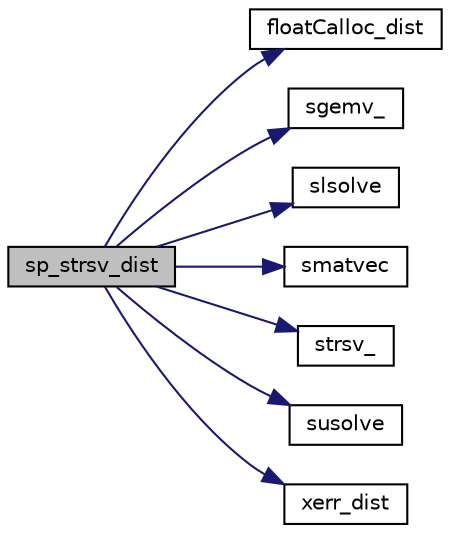 digraph "sp_strsv_dist"
{
 // LATEX_PDF_SIZE
  edge [fontname="Helvetica",fontsize="10",labelfontname="Helvetica",labelfontsize="10"];
  node [fontname="Helvetica",fontsize="10",shape=record];
  rankdir="LR";
  Node1 [label="sp_strsv_dist",height=0.2,width=0.4,color="black", fillcolor="grey75", style="filled", fontcolor="black",tooltip=" "];
  Node1 -> Node2 [color="midnightblue",fontsize="10",style="solid",fontname="Helvetica"];
  Node2 [label="floatCalloc_dist",height=0.2,width=0.4,color="black", fillcolor="white", style="filled",URL="$smemory__dist_8c.html#a985a8c66b20b90d25c0f87170d2ce7c5",tooltip=" "];
  Node1 -> Node3 [color="midnightblue",fontsize="10",style="solid",fontname="Helvetica"];
  Node3 [label="sgemv_",height=0.2,width=0.4,color="black", fillcolor="white", style="filled",URL="$superlu__sdefs_8h.html#a469faca416398a16291f0a13bd9b2591",tooltip=" "];
  Node1 -> Node4 [color="midnightblue",fontsize="10",style="solid",fontname="Helvetica"];
  Node4 [label="slsolve",height=0.2,width=0.4,color="black", fillcolor="white", style="filled",URL="$ssp__blas2__dist_8c.html#aa8bbeb2abbd5a10ac13fa9b48504691c",tooltip=" "];
  Node1 -> Node5 [color="midnightblue",fontsize="10",style="solid",fontname="Helvetica"];
  Node5 [label="smatvec",height=0.2,width=0.4,color="black", fillcolor="white", style="filled",URL="$ssp__blas2__dist_8c.html#ab452e957171a4d0d9cfe6abb3d8a950c",tooltip=" "];
  Node1 -> Node6 [color="midnightblue",fontsize="10",style="solid",fontname="Helvetica"];
  Node6 [label="strsv_",height=0.2,width=0.4,color="black", fillcolor="white", style="filled",URL="$superlu__sdefs_8h.html#aab583b502d3953688a3fa27a9f4bbf1e",tooltip=" "];
  Node1 -> Node7 [color="midnightblue",fontsize="10",style="solid",fontname="Helvetica"];
  Node7 [label="susolve",height=0.2,width=0.4,color="black", fillcolor="white", style="filled",URL="$ssp__blas2__dist_8c.html#a25ea48f4f948c68a423f5bd3929e3c1f",tooltip=" "];
  Node1 -> Node8 [color="midnightblue",fontsize="10",style="solid",fontname="Helvetica"];
  Node8 [label="xerr_dist",height=0.2,width=0.4,color="black", fillcolor="white", style="filled",URL="$superlu__defs_8h.html#a0d728f1da812b1373a0e58ff81f6a711",tooltip=" "];
}
